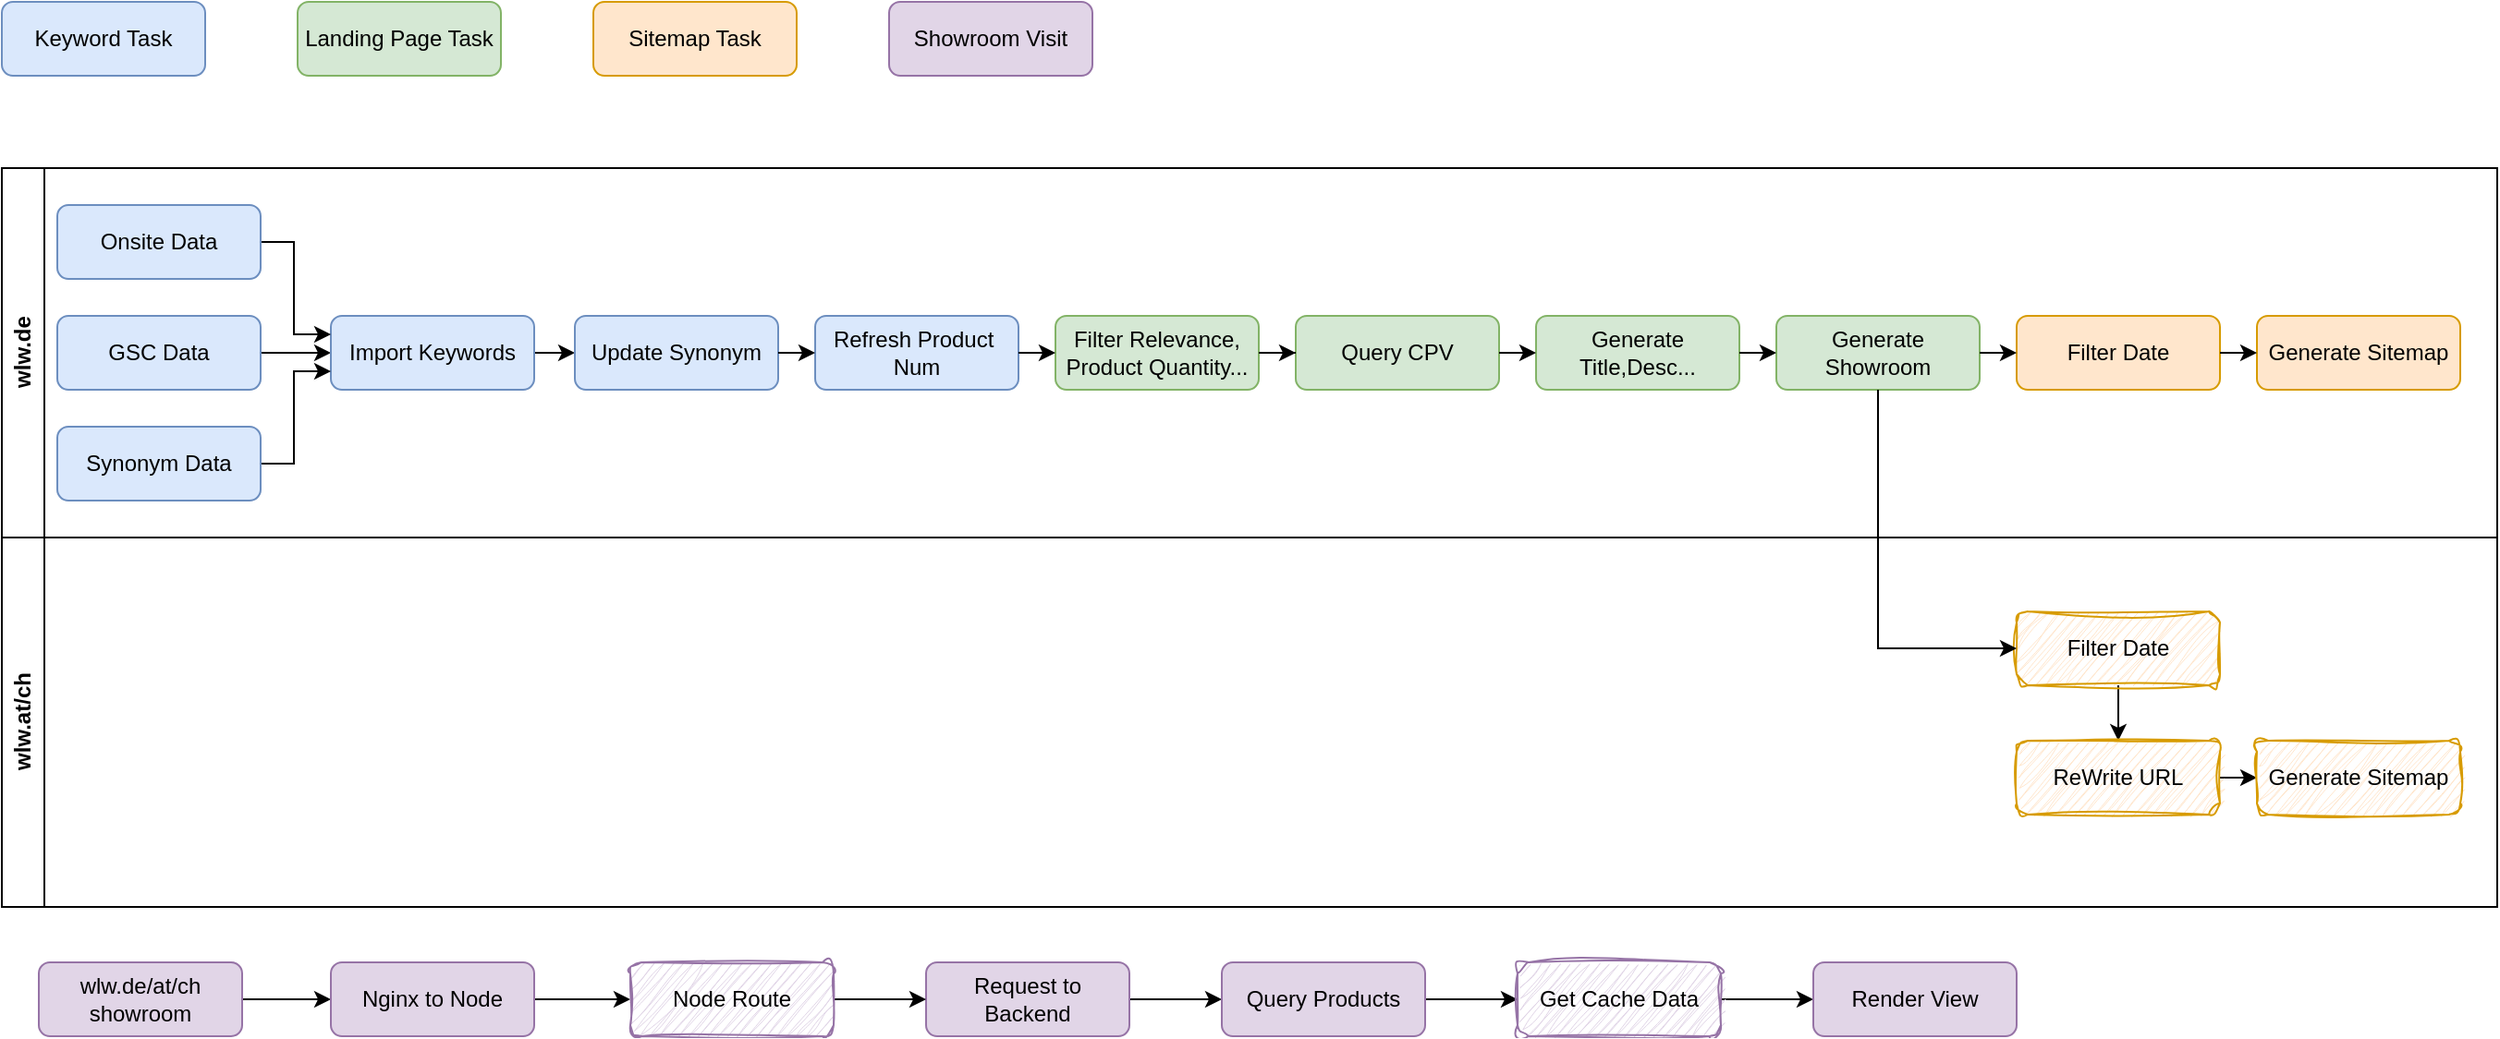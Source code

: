 <mxfile version="24.6.5" type="github">
  <diagram name="第 1 页" id="jG19IUmVy9Ibwl2JppEb">
    <mxGraphModel dx="2261" dy="1831" grid="1" gridSize="10" guides="1" tooltips="1" connect="1" arrows="1" fold="1" page="1" pageScale="1" pageWidth="827" pageHeight="1169" math="0" shadow="0">
      <root>
        <mxCell id="0" />
        <mxCell id="1" parent="0" />
        <mxCell id="WMnc36DvNBl2Il8oLrHu-1" style="edgeStyle=orthogonalEdgeStyle;rounded=0;orthogonalLoop=1;jettySize=auto;html=1;exitX=1;exitY=0.5;exitDx=0;exitDy=0;entryX=0;entryY=0.5;entryDx=0;entryDy=0;" parent="1" source="WMnc36DvNBl2Il8oLrHu-2" target="WMnc36DvNBl2Il8oLrHu-4" edge="1">
          <mxGeometry relative="1" as="geometry" />
        </mxCell>
        <mxCell id="WMnc36DvNBl2Il8oLrHu-2" value="GSC Data" style="rounded=1;whiteSpace=wrap;html=1;fillColor=#dae8fc;strokeColor=#6c8ebf;" parent="1" vertex="1">
          <mxGeometry x="-30" y="130" width="110" height="40" as="geometry" />
        </mxCell>
        <mxCell id="WMnc36DvNBl2Il8oLrHu-3" style="edgeStyle=orthogonalEdgeStyle;rounded=0;orthogonalLoop=1;jettySize=auto;html=1;exitX=1;exitY=0.5;exitDx=0;exitDy=0;entryX=0;entryY=0.5;entryDx=0;entryDy=0;" parent="1" source="WMnc36DvNBl2Il8oLrHu-4" target="WMnc36DvNBl2Il8oLrHu-6" edge="1">
          <mxGeometry relative="1" as="geometry" />
        </mxCell>
        <mxCell id="WMnc36DvNBl2Il8oLrHu-4" value="Import Keywords" style="rounded=1;whiteSpace=wrap;html=1;fillColor=#dae8fc;strokeColor=#6c8ebf;" parent="1" vertex="1">
          <mxGeometry x="118" y="130" width="110" height="40" as="geometry" />
        </mxCell>
        <mxCell id="WMnc36DvNBl2Il8oLrHu-30" value="Keyword Task" style="rounded=1;whiteSpace=wrap;html=1;fillColor=#dae8fc;strokeColor=#6c8ebf;" parent="1" vertex="1">
          <mxGeometry x="-60" y="-40" width="110" height="40" as="geometry" />
        </mxCell>
        <mxCell id="WMnc36DvNBl2Il8oLrHu-31" value="Landing Page Task" style="rounded=1;whiteSpace=wrap;html=1;fillColor=#d5e8d4;strokeColor=#82b366;" parent="1" vertex="1">
          <mxGeometry x="100" y="-40" width="110" height="40" as="geometry" />
        </mxCell>
        <mxCell id="WMnc36DvNBl2Il8oLrHu-32" value="Sitemap Task" style="rounded=1;whiteSpace=wrap;html=1;fillColor=#ffe6cc;strokeColor=#d79b00;" parent="1" vertex="1">
          <mxGeometry x="260" y="-40" width="110" height="40" as="geometry" />
        </mxCell>
        <mxCell id="WMnc36DvNBl2Il8oLrHu-44" style="edgeStyle=orthogonalEdgeStyle;rounded=0;orthogonalLoop=1;jettySize=auto;html=1;exitX=1;exitY=0.5;exitDx=0;exitDy=0;entryX=0;entryY=0.25;entryDx=0;entryDy=0;" parent="1" source="WMnc36DvNBl2Il8oLrHu-42" target="WMnc36DvNBl2Il8oLrHu-4" edge="1">
          <mxGeometry relative="1" as="geometry">
            <Array as="points">
              <mxPoint x="98" y="90" />
              <mxPoint x="98" y="140" />
            </Array>
          </mxGeometry>
        </mxCell>
        <mxCell id="WMnc36DvNBl2Il8oLrHu-42" value="Onsite Data" style="rounded=1;whiteSpace=wrap;html=1;fillColor=#dae8fc;strokeColor=#6c8ebf;" parent="1" vertex="1">
          <mxGeometry x="-30" y="70" width="110" height="40" as="geometry" />
        </mxCell>
        <mxCell id="WMnc36DvNBl2Il8oLrHu-45" style="edgeStyle=orthogonalEdgeStyle;rounded=0;orthogonalLoop=1;jettySize=auto;html=1;exitX=1;exitY=0.5;exitDx=0;exitDy=0;entryX=0;entryY=0.75;entryDx=0;entryDy=0;" parent="1" source="WMnc36DvNBl2Il8oLrHu-43" target="WMnc36DvNBl2Il8oLrHu-4" edge="1">
          <mxGeometry relative="1" as="geometry">
            <Array as="points">
              <mxPoint x="98" y="210" />
              <mxPoint x="98" y="160" />
            </Array>
          </mxGeometry>
        </mxCell>
        <mxCell id="WMnc36DvNBl2Il8oLrHu-43" value="Synonym Data" style="rounded=1;whiteSpace=wrap;html=1;fillColor=#dae8fc;strokeColor=#6c8ebf;" parent="1" vertex="1">
          <mxGeometry x="-30" y="190" width="110" height="40" as="geometry" />
        </mxCell>
        <mxCell id="WMnc36DvNBl2Il8oLrHu-53" value="wlw.de" style="swimlane;horizontal=0;whiteSpace=wrap;html=1;" parent="1" vertex="1">
          <mxGeometry x="-60" y="50" width="1350" height="200" as="geometry" />
        </mxCell>
        <mxCell id="WMnc36DvNBl2Il8oLrHu-54" value="wlw.at/ch" style="swimlane;horizontal=0;whiteSpace=wrap;html=1;" parent="WMnc36DvNBl2Il8oLrHu-53" vertex="1">
          <mxGeometry y="200" width="1350" height="200" as="geometry" />
        </mxCell>
        <mxCell id="WMnc36DvNBl2Il8oLrHu-59" style="edgeStyle=orthogonalEdgeStyle;rounded=0;orthogonalLoop=1;jettySize=auto;html=1;exitX=0.5;exitY=1;exitDx=0;exitDy=0;entryX=0.5;entryY=0;entryDx=0;entryDy=0;" parent="WMnc36DvNBl2Il8oLrHu-54" source="WMnc36DvNBl2Il8oLrHu-55" target="WMnc36DvNBl2Il8oLrHu-56" edge="1">
          <mxGeometry relative="1" as="geometry" />
        </mxCell>
        <mxCell id="WMnc36DvNBl2Il8oLrHu-55" value="Filter Date" style="rounded=1;whiteSpace=wrap;html=1;fillColor=#ffe6cc;strokeColor=#d79b00;sketch=1;curveFitting=1;jiggle=2;" parent="WMnc36DvNBl2Il8oLrHu-54" vertex="1">
          <mxGeometry x="1090" y="40" width="110" height="40" as="geometry" />
        </mxCell>
        <mxCell id="WMnc36DvNBl2Il8oLrHu-60" style="edgeStyle=orthogonalEdgeStyle;rounded=0;orthogonalLoop=1;jettySize=auto;html=1;exitX=1;exitY=0.5;exitDx=0;exitDy=0;entryX=0;entryY=0.5;entryDx=0;entryDy=0;" parent="WMnc36DvNBl2Il8oLrHu-54" source="WMnc36DvNBl2Il8oLrHu-56" target="WMnc36DvNBl2Il8oLrHu-57" edge="1">
          <mxGeometry relative="1" as="geometry" />
        </mxCell>
        <mxCell id="WMnc36DvNBl2Il8oLrHu-56" value="ReWrite URL" style="rounded=1;whiteSpace=wrap;html=1;fillColor=#ffe6cc;strokeColor=#d79b00;sketch=1;curveFitting=1;jiggle=2;" parent="WMnc36DvNBl2Il8oLrHu-54" vertex="1">
          <mxGeometry x="1090" y="110" width="110" height="40" as="geometry" />
        </mxCell>
        <mxCell id="WMnc36DvNBl2Il8oLrHu-57" value="Generate Sitemap" style="rounded=1;whiteSpace=wrap;html=1;fillColor=#ffe6cc;strokeColor=#d79b00;sketch=1;curveFitting=1;jiggle=2;" parent="WMnc36DvNBl2Il8oLrHu-54" vertex="1">
          <mxGeometry x="1220" y="110" width="110" height="40" as="geometry" />
        </mxCell>
        <mxCell id="WMnc36DvNBl2Il8oLrHu-6" value="Update Synonym" style="rounded=1;whiteSpace=wrap;html=1;fillColor=#dae8fc;strokeColor=#6c8ebf;" parent="WMnc36DvNBl2Il8oLrHu-53" vertex="1">
          <mxGeometry x="310" y="80" width="110" height="40" as="geometry" />
        </mxCell>
        <mxCell id="WMnc36DvNBl2Il8oLrHu-41" value="Refresh Product&amp;nbsp; Num" style="rounded=1;whiteSpace=wrap;html=1;fillColor=#dae8fc;strokeColor=#6c8ebf;" parent="WMnc36DvNBl2Il8oLrHu-53" vertex="1">
          <mxGeometry x="440" y="80" width="110" height="40" as="geometry" />
        </mxCell>
        <mxCell id="WMnc36DvNBl2Il8oLrHu-5" style="edgeStyle=orthogonalEdgeStyle;rounded=0;orthogonalLoop=1;jettySize=auto;html=1;exitX=1;exitY=0.5;exitDx=0;exitDy=0;entryX=0;entryY=0.5;entryDx=0;entryDy=0;" parent="WMnc36DvNBl2Il8oLrHu-53" source="WMnc36DvNBl2Il8oLrHu-6" target="WMnc36DvNBl2Il8oLrHu-41" edge="1">
          <mxGeometry relative="1" as="geometry" />
        </mxCell>
        <mxCell id="WMnc36DvNBl2Il8oLrHu-8" value="Filter Relevance, Product Quantity..." style="rounded=1;whiteSpace=wrap;html=1;fillColor=#d5e8d4;strokeColor=#82b366;" parent="WMnc36DvNBl2Il8oLrHu-53" vertex="1">
          <mxGeometry x="570" y="80" width="110" height="40" as="geometry" />
        </mxCell>
        <mxCell id="WMnc36DvNBl2Il8oLrHu-50" style="edgeStyle=orthogonalEdgeStyle;rounded=0;orthogonalLoop=1;jettySize=auto;html=1;exitX=1;exitY=0.5;exitDx=0;exitDy=0;entryX=0;entryY=0.5;entryDx=0;entryDy=0;" parent="WMnc36DvNBl2Il8oLrHu-53" source="WMnc36DvNBl2Il8oLrHu-41" target="WMnc36DvNBl2Il8oLrHu-8" edge="1">
          <mxGeometry relative="1" as="geometry" />
        </mxCell>
        <mxCell id="WMnc36DvNBl2Il8oLrHu-14" value="Query CPV" style="rounded=1;whiteSpace=wrap;html=1;fillColor=#d5e8d4;strokeColor=#82b366;" parent="WMnc36DvNBl2Il8oLrHu-53" vertex="1">
          <mxGeometry x="700" y="80" width="110" height="40" as="geometry" />
        </mxCell>
        <mxCell id="WMnc36DvNBl2Il8oLrHu-47" style="edgeStyle=orthogonalEdgeStyle;rounded=0;orthogonalLoop=1;jettySize=auto;html=1;exitX=1;exitY=0.5;exitDx=0;exitDy=0;" parent="WMnc36DvNBl2Il8oLrHu-53" source="WMnc36DvNBl2Il8oLrHu-8" target="WMnc36DvNBl2Il8oLrHu-14" edge="1">
          <mxGeometry relative="1" as="geometry" />
        </mxCell>
        <mxCell id="WMnc36DvNBl2Il8oLrHu-18" value="Generate Title,Desc..." style="rounded=1;whiteSpace=wrap;html=1;fillColor=#d5e8d4;strokeColor=#82b366;" parent="WMnc36DvNBl2Il8oLrHu-53" vertex="1">
          <mxGeometry x="830" y="80" width="110" height="40" as="geometry" />
        </mxCell>
        <mxCell id="WMnc36DvNBl2Il8oLrHu-48" style="edgeStyle=orthogonalEdgeStyle;rounded=0;orthogonalLoop=1;jettySize=auto;html=1;exitX=1;exitY=0.5;exitDx=0;exitDy=0;entryX=0;entryY=0.5;entryDx=0;entryDy=0;" parent="WMnc36DvNBl2Il8oLrHu-53" source="WMnc36DvNBl2Il8oLrHu-14" target="WMnc36DvNBl2Il8oLrHu-18" edge="1">
          <mxGeometry relative="1" as="geometry" />
        </mxCell>
        <mxCell id="WMnc36DvNBl2Il8oLrHu-46" value="Generate Showroom" style="rounded=1;whiteSpace=wrap;html=1;fillColor=#d5e8d4;strokeColor=#82b366;" parent="WMnc36DvNBl2Il8oLrHu-53" vertex="1">
          <mxGeometry x="960" y="80" width="110" height="40" as="geometry" />
        </mxCell>
        <mxCell id="WMnc36DvNBl2Il8oLrHu-49" style="edgeStyle=orthogonalEdgeStyle;rounded=0;orthogonalLoop=1;jettySize=auto;html=1;exitX=1;exitY=0.5;exitDx=0;exitDy=0;entryX=0;entryY=0.5;entryDx=0;entryDy=0;" parent="WMnc36DvNBl2Il8oLrHu-53" source="WMnc36DvNBl2Il8oLrHu-18" target="WMnc36DvNBl2Il8oLrHu-46" edge="1">
          <mxGeometry relative="1" as="geometry" />
        </mxCell>
        <mxCell id="WMnc36DvNBl2Il8oLrHu-58" style="edgeStyle=orthogonalEdgeStyle;rounded=0;orthogonalLoop=1;jettySize=auto;html=1;exitX=0.5;exitY=1;exitDx=0;exitDy=0;entryX=0;entryY=0.5;entryDx=0;entryDy=0;" parent="WMnc36DvNBl2Il8oLrHu-53" source="WMnc36DvNBl2Il8oLrHu-46" target="WMnc36DvNBl2Il8oLrHu-55" edge="1">
          <mxGeometry relative="1" as="geometry" />
        </mxCell>
        <mxCell id="WMnc36DvNBl2Il8oLrHu-35" value="Filter Date" style="rounded=1;whiteSpace=wrap;html=1;fillColor=#ffe6cc;strokeColor=#d79b00;" parent="WMnc36DvNBl2Il8oLrHu-53" vertex="1">
          <mxGeometry x="1090" y="80" width="110" height="40" as="geometry" />
        </mxCell>
        <mxCell id="WMnc36DvNBl2Il8oLrHu-52" style="edgeStyle=orthogonalEdgeStyle;rounded=0;orthogonalLoop=1;jettySize=auto;html=1;exitX=1;exitY=0.5;exitDx=0;exitDy=0;entryX=0;entryY=0.5;entryDx=0;entryDy=0;" parent="WMnc36DvNBl2Il8oLrHu-53" source="WMnc36DvNBl2Il8oLrHu-46" target="WMnc36DvNBl2Il8oLrHu-35" edge="1">
          <mxGeometry relative="1" as="geometry" />
        </mxCell>
        <mxCell id="WMnc36DvNBl2Il8oLrHu-19" value="Generate Sitemap" style="rounded=1;whiteSpace=wrap;html=1;fillColor=#ffe6cc;strokeColor=#d79b00;" parent="WMnc36DvNBl2Il8oLrHu-53" vertex="1">
          <mxGeometry x="1220" y="80" width="110" height="40" as="geometry" />
        </mxCell>
        <mxCell id="WMnc36DvNBl2Il8oLrHu-34" style="edgeStyle=orthogonalEdgeStyle;rounded=0;orthogonalLoop=1;jettySize=auto;html=1;exitX=1;exitY=0.5;exitDx=0;exitDy=0;entryX=0;entryY=0.5;entryDx=0;entryDy=0;" parent="WMnc36DvNBl2Il8oLrHu-53" source="WMnc36DvNBl2Il8oLrHu-35" target="WMnc36DvNBl2Il8oLrHu-19" edge="1">
          <mxGeometry relative="1" as="geometry" />
        </mxCell>
        <mxCell id="H31D4ZT0_xwHnJt9jW7h-8" style="edgeStyle=orthogonalEdgeStyle;rounded=0;orthogonalLoop=1;jettySize=auto;html=1;exitX=1;exitY=0.5;exitDx=0;exitDy=0;" edge="1" parent="1" source="H31D4ZT0_xwHnJt9jW7h-1" target="H31D4ZT0_xwHnJt9jW7h-2">
          <mxGeometry relative="1" as="geometry" />
        </mxCell>
        <mxCell id="H31D4ZT0_xwHnJt9jW7h-1" value="wlw.de/at/ch showroom" style="rounded=1;whiteSpace=wrap;html=1;fillColor=#e1d5e7;strokeColor=#9673a6;" vertex="1" parent="1">
          <mxGeometry x="-40" y="480" width="110" height="40" as="geometry" />
        </mxCell>
        <mxCell id="H31D4ZT0_xwHnJt9jW7h-14" style="edgeStyle=orthogonalEdgeStyle;rounded=0;orthogonalLoop=1;jettySize=auto;html=1;exitX=1;exitY=0.5;exitDx=0;exitDy=0;entryX=0;entryY=0.5;entryDx=0;entryDy=0;" edge="1" parent="1" source="H31D4ZT0_xwHnJt9jW7h-2" target="H31D4ZT0_xwHnJt9jW7h-13">
          <mxGeometry relative="1" as="geometry" />
        </mxCell>
        <mxCell id="H31D4ZT0_xwHnJt9jW7h-2" value="Nginx to Node" style="rounded=1;whiteSpace=wrap;html=1;fillColor=#e1d5e7;strokeColor=#9673a6;" vertex="1" parent="1">
          <mxGeometry x="118" y="480" width="110" height="40" as="geometry" />
        </mxCell>
        <mxCell id="H31D4ZT0_xwHnJt9jW7h-3" value="Showroom Visit" style="rounded=1;whiteSpace=wrap;html=1;fillColor=#e1d5e7;strokeColor=#9673a6;" vertex="1" parent="1">
          <mxGeometry x="420" y="-40" width="110" height="40" as="geometry" />
        </mxCell>
        <mxCell id="H31D4ZT0_xwHnJt9jW7h-10" style="edgeStyle=orthogonalEdgeStyle;rounded=0;orthogonalLoop=1;jettySize=auto;html=1;exitX=1;exitY=0.5;exitDx=0;exitDy=0;entryX=0;entryY=0.5;entryDx=0;entryDy=0;" edge="1" parent="1" source="H31D4ZT0_xwHnJt9jW7h-4" target="H31D4ZT0_xwHnJt9jW7h-5">
          <mxGeometry relative="1" as="geometry" />
        </mxCell>
        <mxCell id="H31D4ZT0_xwHnJt9jW7h-4" value="Request to Backend" style="rounded=1;whiteSpace=wrap;html=1;fillColor=#e1d5e7;strokeColor=#9673a6;" vertex="1" parent="1">
          <mxGeometry x="440" y="480" width="110" height="40" as="geometry" />
        </mxCell>
        <mxCell id="H31D4ZT0_xwHnJt9jW7h-11" style="edgeStyle=orthogonalEdgeStyle;rounded=0;orthogonalLoop=1;jettySize=auto;html=1;exitX=1;exitY=0.5;exitDx=0;exitDy=0;entryX=0;entryY=0.5;entryDx=0;entryDy=0;" edge="1" parent="1" source="H31D4ZT0_xwHnJt9jW7h-5" target="H31D4ZT0_xwHnJt9jW7h-6">
          <mxGeometry relative="1" as="geometry" />
        </mxCell>
        <mxCell id="H31D4ZT0_xwHnJt9jW7h-5" value="Query Products" style="rounded=1;whiteSpace=wrap;html=1;fillColor=#e1d5e7;strokeColor=#9673a6;" vertex="1" parent="1">
          <mxGeometry x="600" y="480" width="110" height="40" as="geometry" />
        </mxCell>
        <mxCell id="H31D4ZT0_xwHnJt9jW7h-12" style="edgeStyle=orthogonalEdgeStyle;rounded=0;orthogonalLoop=1;jettySize=auto;html=1;exitX=1;exitY=0.5;exitDx=0;exitDy=0;entryX=0;entryY=0.5;entryDx=0;entryDy=0;" edge="1" parent="1" source="H31D4ZT0_xwHnJt9jW7h-6" target="H31D4ZT0_xwHnJt9jW7h-7">
          <mxGeometry relative="1" as="geometry" />
        </mxCell>
        <mxCell id="H31D4ZT0_xwHnJt9jW7h-6" value="Get Cache Data" style="rounded=1;whiteSpace=wrap;html=1;fillColor=#e1d5e7;strokeColor=#9673a6;sketch=1;curveFitting=1;jiggle=2;" vertex="1" parent="1">
          <mxGeometry x="760" y="480" width="110" height="40" as="geometry" />
        </mxCell>
        <mxCell id="H31D4ZT0_xwHnJt9jW7h-7" value="Render View" style="rounded=1;whiteSpace=wrap;html=1;fillColor=#e1d5e7;strokeColor=#9673a6;" vertex="1" parent="1">
          <mxGeometry x="920" y="480" width="110" height="40" as="geometry" />
        </mxCell>
        <mxCell id="H31D4ZT0_xwHnJt9jW7h-15" style="edgeStyle=orthogonalEdgeStyle;rounded=0;orthogonalLoop=1;jettySize=auto;html=1;exitX=1;exitY=0.5;exitDx=0;exitDy=0;entryX=0;entryY=0.5;entryDx=0;entryDy=0;" edge="1" parent="1" source="H31D4ZT0_xwHnJt9jW7h-13" target="H31D4ZT0_xwHnJt9jW7h-4">
          <mxGeometry relative="1" as="geometry" />
        </mxCell>
        <mxCell id="H31D4ZT0_xwHnJt9jW7h-13" value="Node Route" style="rounded=1;whiteSpace=wrap;html=1;fillColor=#e1d5e7;strokeColor=#9673a6;sketch=1;curveFitting=1;jiggle=2;" vertex="1" parent="1">
          <mxGeometry x="280" y="480" width="110" height="40" as="geometry" />
        </mxCell>
      </root>
    </mxGraphModel>
  </diagram>
</mxfile>
